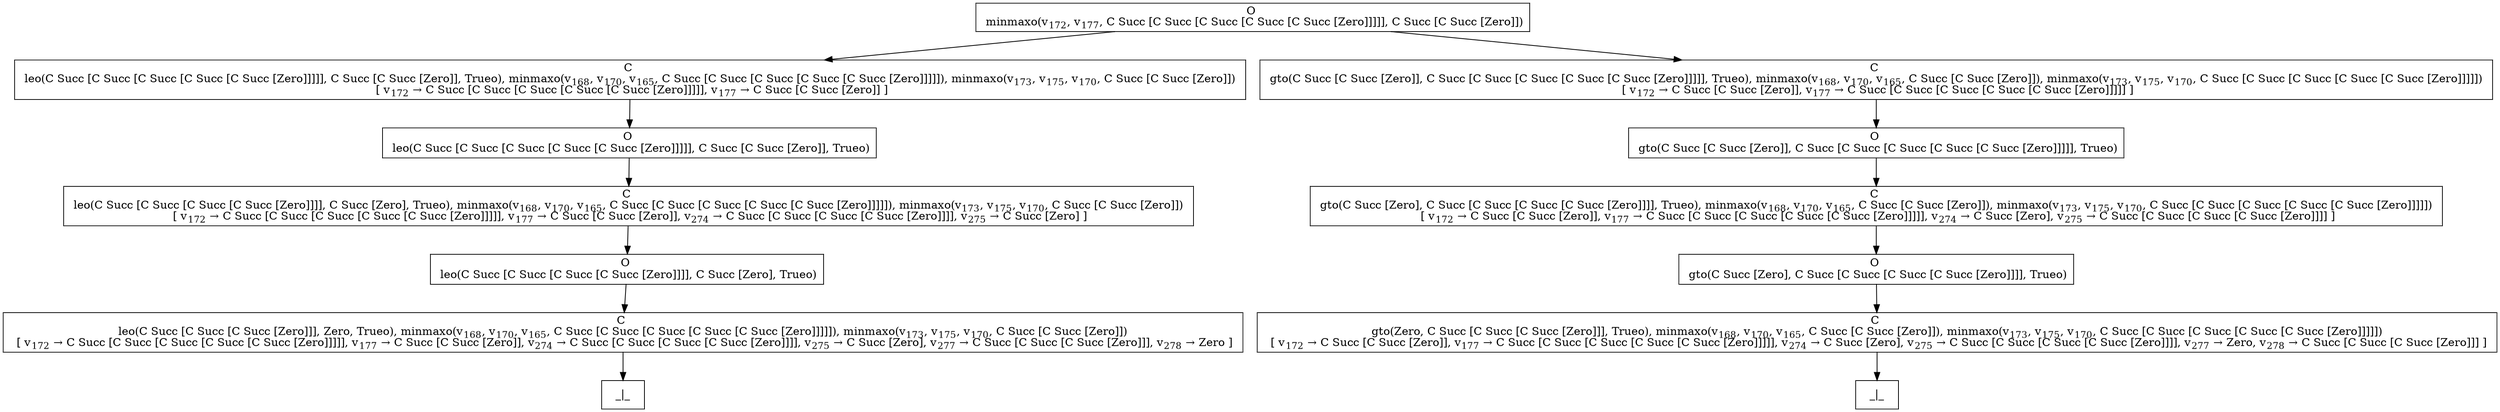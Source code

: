 digraph {
    graph [rankdir=TB
          ,bgcolor=transparent];
    node [shape=box
         ,fillcolor=white
         ,style=filled];
    0 [label=<O <BR/> minmaxo(v<SUB>172</SUB>, v<SUB>177</SUB>, C Succ [C Succ [C Succ [C Succ [C Succ [Zero]]]]], C Succ [C Succ [Zero]])>];
    1 [label=<C <BR/> leo(C Succ [C Succ [C Succ [C Succ [C Succ [Zero]]]]], C Succ [C Succ [Zero]], Trueo), minmaxo(v<SUB>168</SUB>, v<SUB>170</SUB>, v<SUB>165</SUB>, C Succ [C Succ [C Succ [C Succ [C Succ [Zero]]]]]), minmaxo(v<SUB>173</SUB>, v<SUB>175</SUB>, v<SUB>170</SUB>, C Succ [C Succ [Zero]]) <BR/>  [ v<SUB>172</SUB> &rarr; C Succ [C Succ [C Succ [C Succ [C Succ [Zero]]]]], v<SUB>177</SUB> &rarr; C Succ [C Succ [Zero]] ] >];
    2 [label=<C <BR/> gto(C Succ [C Succ [Zero]], C Succ [C Succ [C Succ [C Succ [C Succ [Zero]]]]], Trueo), minmaxo(v<SUB>168</SUB>, v<SUB>170</SUB>, v<SUB>165</SUB>, C Succ [C Succ [Zero]]), minmaxo(v<SUB>173</SUB>, v<SUB>175</SUB>, v<SUB>170</SUB>, C Succ [C Succ [C Succ [C Succ [C Succ [Zero]]]]]) <BR/>  [ v<SUB>172</SUB> &rarr; C Succ [C Succ [Zero]], v<SUB>177</SUB> &rarr; C Succ [C Succ [C Succ [C Succ [C Succ [Zero]]]]] ] >];
    3 [label=<O <BR/> leo(C Succ [C Succ [C Succ [C Succ [C Succ [Zero]]]]], C Succ [C Succ [Zero]], Trueo)>];
    4 [label=<C <BR/> leo(C Succ [C Succ [C Succ [C Succ [Zero]]]], C Succ [Zero], Trueo), minmaxo(v<SUB>168</SUB>, v<SUB>170</SUB>, v<SUB>165</SUB>, C Succ [C Succ [C Succ [C Succ [C Succ [Zero]]]]]), minmaxo(v<SUB>173</SUB>, v<SUB>175</SUB>, v<SUB>170</SUB>, C Succ [C Succ [Zero]]) <BR/>  [ v<SUB>172</SUB> &rarr; C Succ [C Succ [C Succ [C Succ [C Succ [Zero]]]]], v<SUB>177</SUB> &rarr; C Succ [C Succ [Zero]], v<SUB>274</SUB> &rarr; C Succ [C Succ [C Succ [C Succ [Zero]]]], v<SUB>275</SUB> &rarr; C Succ [Zero] ] >];
    5 [label=<O <BR/> leo(C Succ [C Succ [C Succ [C Succ [Zero]]]], C Succ [Zero], Trueo)>];
    6 [label=<C <BR/> leo(C Succ [C Succ [C Succ [Zero]]], Zero, Trueo), minmaxo(v<SUB>168</SUB>, v<SUB>170</SUB>, v<SUB>165</SUB>, C Succ [C Succ [C Succ [C Succ [C Succ [Zero]]]]]), minmaxo(v<SUB>173</SUB>, v<SUB>175</SUB>, v<SUB>170</SUB>, C Succ [C Succ [Zero]]) <BR/>  [ v<SUB>172</SUB> &rarr; C Succ [C Succ [C Succ [C Succ [C Succ [Zero]]]]], v<SUB>177</SUB> &rarr; C Succ [C Succ [Zero]], v<SUB>274</SUB> &rarr; C Succ [C Succ [C Succ [C Succ [Zero]]]], v<SUB>275</SUB> &rarr; C Succ [Zero], v<SUB>277</SUB> &rarr; C Succ [C Succ [C Succ [Zero]]], v<SUB>278</SUB> &rarr; Zero ] >];
    7 [label=<_|_>];
    8 [label=<O <BR/> gto(C Succ [C Succ [Zero]], C Succ [C Succ [C Succ [C Succ [C Succ [Zero]]]]], Trueo)>];
    9 [label=<C <BR/> gto(C Succ [Zero], C Succ [C Succ [C Succ [C Succ [Zero]]]], Trueo), minmaxo(v<SUB>168</SUB>, v<SUB>170</SUB>, v<SUB>165</SUB>, C Succ [C Succ [Zero]]), minmaxo(v<SUB>173</SUB>, v<SUB>175</SUB>, v<SUB>170</SUB>, C Succ [C Succ [C Succ [C Succ [C Succ [Zero]]]]]) <BR/>  [ v<SUB>172</SUB> &rarr; C Succ [C Succ [Zero]], v<SUB>177</SUB> &rarr; C Succ [C Succ [C Succ [C Succ [C Succ [Zero]]]]], v<SUB>274</SUB> &rarr; C Succ [Zero], v<SUB>275</SUB> &rarr; C Succ [C Succ [C Succ [C Succ [Zero]]]] ] >];
    10 [label=<O <BR/> gto(C Succ [Zero], C Succ [C Succ [C Succ [C Succ [Zero]]]], Trueo)>];
    11 [label=<C <BR/> gto(Zero, C Succ [C Succ [C Succ [Zero]]], Trueo), minmaxo(v<SUB>168</SUB>, v<SUB>170</SUB>, v<SUB>165</SUB>, C Succ [C Succ [Zero]]), minmaxo(v<SUB>173</SUB>, v<SUB>175</SUB>, v<SUB>170</SUB>, C Succ [C Succ [C Succ [C Succ [C Succ [Zero]]]]]) <BR/>  [ v<SUB>172</SUB> &rarr; C Succ [C Succ [Zero]], v<SUB>177</SUB> &rarr; C Succ [C Succ [C Succ [C Succ [C Succ [Zero]]]]], v<SUB>274</SUB> &rarr; C Succ [Zero], v<SUB>275</SUB> &rarr; C Succ [C Succ [C Succ [C Succ [Zero]]]], v<SUB>277</SUB> &rarr; Zero, v<SUB>278</SUB> &rarr; C Succ [C Succ [C Succ [Zero]]] ] >];
    12 [label=<_|_>];
    0 -> 1 [label=""];
    0 -> 2 [label=""];
    1 -> 3 [label=""];
    2 -> 8 [label=""];
    3 -> 4 [label=""];
    4 -> 5 [label=""];
    5 -> 6 [label=""];
    6 -> 7 [label=""];
    8 -> 9 [label=""];
    9 -> 10 [label=""];
    10 -> 11 [label=""];
    11 -> 12 [label=""];
}
